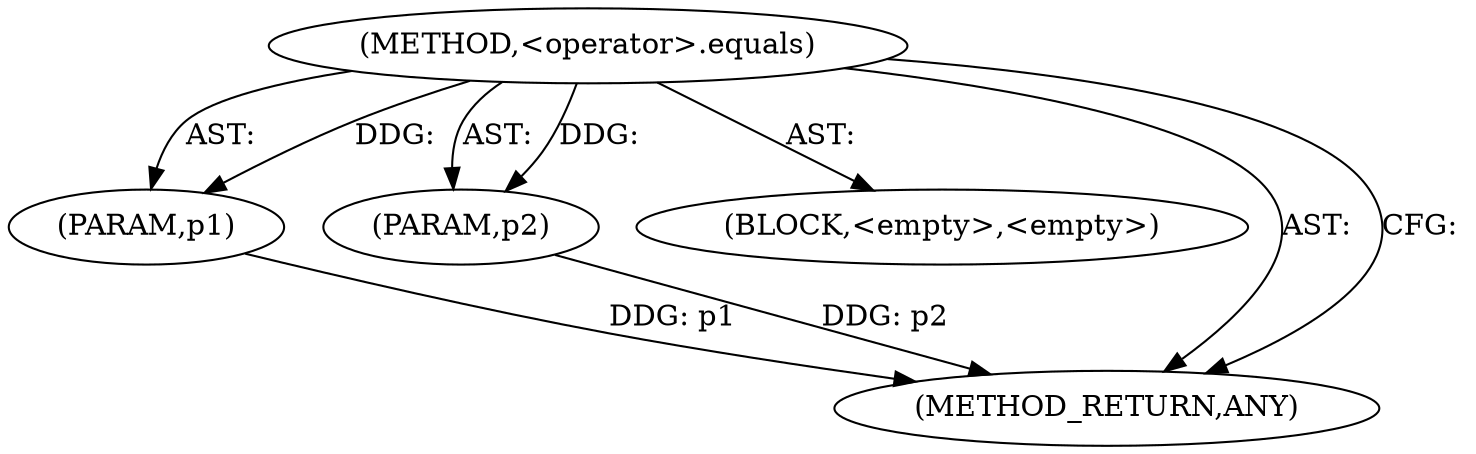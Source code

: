 digraph "&lt;operator&gt;.equals" {  
"111669149725" [label = <(METHOD,&lt;operator&gt;.equals)> ]
"115964117050" [label = <(PARAM,p1)> ]
"115964117051" [label = <(PARAM,p2)> ]
"25769803817" [label = <(BLOCK,&lt;empty&gt;,&lt;empty&gt;)> ]
"128849018909" [label = <(METHOD_RETURN,ANY)> ]
  "111669149725" -> "115964117050"  [ label = "AST: "] 
  "111669149725" -> "25769803817"  [ label = "AST: "] 
  "111669149725" -> "115964117051"  [ label = "AST: "] 
  "111669149725" -> "128849018909"  [ label = "AST: "] 
  "111669149725" -> "128849018909"  [ label = "CFG: "] 
  "115964117050" -> "128849018909"  [ label = "DDG: p1"] 
  "115964117051" -> "128849018909"  [ label = "DDG: p2"] 
  "111669149725" -> "115964117050"  [ label = "DDG: "] 
  "111669149725" -> "115964117051"  [ label = "DDG: "] 
}
